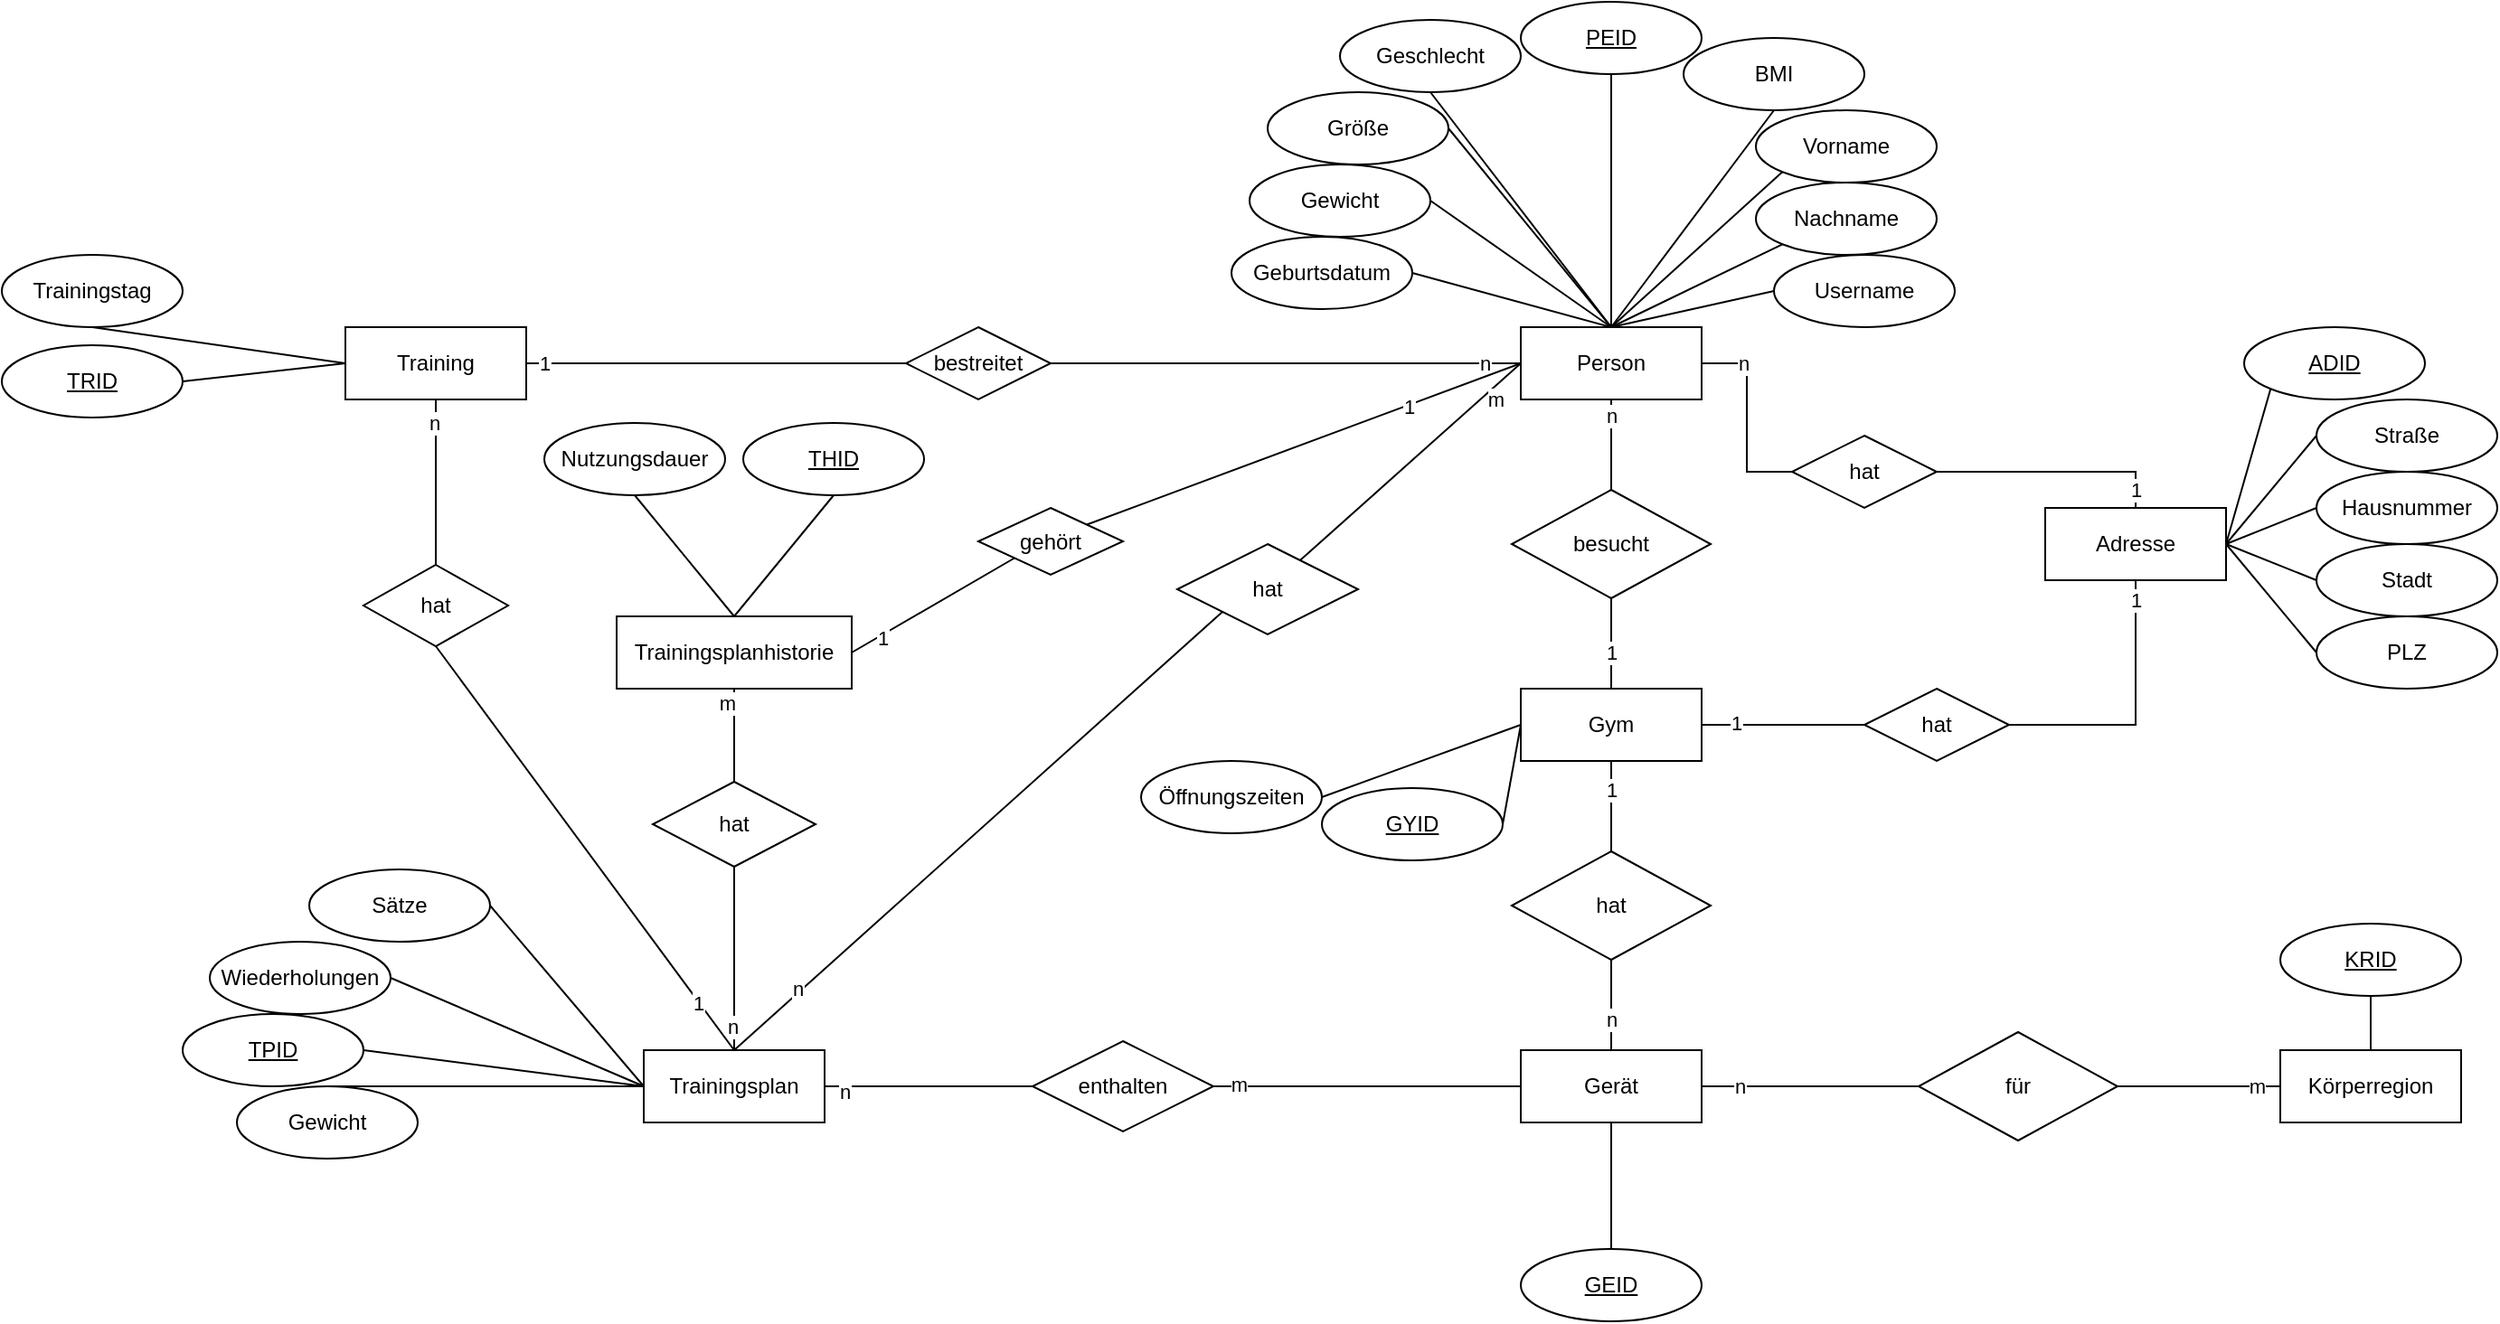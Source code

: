 <mxfile version="19.0.3" type="device"><diagram id="R2lEEEUBdFMjLlhIrx00" name="Page-1"><mxGraphModel dx="2525" dy="1131" grid="1" gridSize="10" guides="1" tooltips="1" connect="1" arrows="1" fold="1" page="1" pageScale="1" pageWidth="850" pageHeight="1100" math="0" shadow="0" extFonts="Permanent Marker^https://fonts.googleapis.com/css?family=Permanent+Marker"><root><mxCell id="0"/><mxCell id="1" parent="0"/><mxCell id="wEIFyuLLMiBeDVuU5zox-15" style="edgeStyle=orthogonalEdgeStyle;rounded=0;orthogonalLoop=1;jettySize=auto;html=1;exitX=0.5;exitY=1;exitDx=0;exitDy=0;entryX=0.5;entryY=0;entryDx=0;entryDy=0;endArrow=none;endFill=0;" parent="1" source="wEIFyuLLMiBeDVuU5zox-1" target="wEIFyuLLMiBeDVuU5zox-14" edge="1"><mxGeometry relative="1" as="geometry"><Array as="points"><mxPoint x="350" y="320"/><mxPoint x="350" y="320"/></Array></mxGeometry></mxCell><mxCell id="wEIFyuLLMiBeDVuU5zox-53" value="n" style="edgeLabel;html=1;align=center;verticalAlign=middle;resizable=0;points=[];" parent="wEIFyuLLMiBeDVuU5zox-15" vertex="1" connectable="0"><mxGeometry x="-0.78" y="1" relative="1" as="geometry"><mxPoint x="-1" y="3" as="offset"/></mxGeometry></mxCell><mxCell id="wEIFyuLLMiBeDVuU5zox-121" style="edgeStyle=none;rounded=0;orthogonalLoop=1;jettySize=auto;html=1;exitX=0;exitY=0.5;exitDx=0;exitDy=0;entryX=1;entryY=0.5;entryDx=0;entryDy=0;endArrow=none;endFill=0;" parent="1" source="wEIFyuLLMiBeDVuU5zox-1" target="wEIFyuLLMiBeDVuU5zox-120" edge="1"><mxGeometry relative="1" as="geometry"/></mxCell><mxCell id="wEIFyuLLMiBeDVuU5zox-124" value="n" style="edgeLabel;html=1;align=center;verticalAlign=middle;resizable=0;points=[];" parent="wEIFyuLLMiBeDVuU5zox-121" vertex="1" connectable="0"><mxGeometry x="-0.509" y="4" relative="1" as="geometry"><mxPoint x="44" y="-4" as="offset"/></mxGeometry></mxCell><mxCell id="-SJj57JJTZvG0uuW9S7T-10" style="edgeStyle=none;rounded=0;orthogonalLoop=1;jettySize=auto;html=1;exitX=0;exitY=0.5;exitDx=0;exitDy=0;endArrow=none;endFill=0;" parent="1" source="wEIFyuLLMiBeDVuU5zox-1" target="-SJj57JJTZvG0uuW9S7T-9" edge="1"><mxGeometry relative="1" as="geometry"/></mxCell><mxCell id="-SJj57JJTZvG0uuW9S7T-13" value="m" style="edgeLabel;html=1;align=center;verticalAlign=middle;resizable=0;points=[];" parent="-SJj57JJTZvG0uuW9S7T-10" vertex="1" connectable="0"><mxGeometry x="-0.708" y="5" relative="1" as="geometry"><mxPoint as="offset"/></mxGeometry></mxCell><mxCell id="wEIFyuLLMiBeDVuU5zox-1" value="Person" style="whiteSpace=wrap;html=1;align=center;" parent="1" vertex="1"><mxGeometry x="300" y="240" width="100" height="40" as="geometry"/></mxCell><mxCell id="wEIFyuLLMiBeDVuU5zox-24" style="edgeStyle=orthogonalEdgeStyle;rounded=0;orthogonalLoop=1;jettySize=auto;html=1;exitX=0.5;exitY=1;exitDx=0;exitDy=0;entryX=0.5;entryY=0;entryDx=0;entryDy=0;endArrow=none;endFill=0;" parent="1" source="wEIFyuLLMiBeDVuU5zox-2" target="wEIFyuLLMiBeDVuU5zox-23" edge="1"><mxGeometry relative="1" as="geometry"><Array as="points"><mxPoint x="350" y="500"/><mxPoint x="350" y="500"/></Array></mxGeometry></mxCell><mxCell id="wEIFyuLLMiBeDVuU5zox-55" value="1" style="edgeLabel;html=1;align=center;verticalAlign=middle;resizable=0;points=[];" parent="wEIFyuLLMiBeDVuU5zox-24" vertex="1" connectable="0"><mxGeometry x="-0.377" y="1" relative="1" as="geometry"><mxPoint x="-1" as="offset"/></mxGeometry></mxCell><mxCell id="wEIFyuLLMiBeDVuU5zox-2" value="Gym" style="whiteSpace=wrap;html=1;align=center;" parent="1" vertex="1"><mxGeometry x="300" y="440" width="100" height="40" as="geometry"/></mxCell><mxCell id="wEIFyuLLMiBeDVuU5zox-27" style="edgeStyle=orthogonalEdgeStyle;rounded=0;orthogonalLoop=1;jettySize=auto;html=1;exitX=1;exitY=0.5;exitDx=0;exitDy=0;endArrow=none;endFill=0;" parent="1" source="wEIFyuLLMiBeDVuU5zox-3" target="wEIFyuLLMiBeDVuU5zox-26" edge="1"><mxGeometry relative="1" as="geometry"/></mxCell><mxCell id="wEIFyuLLMiBeDVuU5zox-57" value="n" style="edgeLabel;html=1;align=center;verticalAlign=middle;resizable=0;points=[];" parent="wEIFyuLLMiBeDVuU5zox-27" vertex="1" connectable="0"><mxGeometry x="-0.649" relative="1" as="geometry"><mxPoint as="offset"/></mxGeometry></mxCell><mxCell id="wEIFyuLLMiBeDVuU5zox-3" value="Gerät" style="whiteSpace=wrap;html=1;align=center;" parent="1" vertex="1"><mxGeometry x="300" y="640" width="100" height="40" as="geometry"/></mxCell><mxCell id="wEIFyuLLMiBeDVuU5zox-4" value="Adresse" style="whiteSpace=wrap;html=1;align=center;" parent="1" vertex="1"><mxGeometry x="590" y="340" width="100" height="40" as="geometry"/></mxCell><mxCell id="wEIFyuLLMiBeDVuU5zox-5" value="Körperregion" style="whiteSpace=wrap;html=1;align=center;" parent="1" vertex="1"><mxGeometry x="720" y="640" width="100" height="40" as="geometry"/></mxCell><mxCell id="wEIFyuLLMiBeDVuU5zox-68" style="edgeStyle=none;rounded=0;orthogonalLoop=1;jettySize=auto;html=1;exitX=0.5;exitY=1;exitDx=0;exitDy=0;endArrow=none;endFill=0;" parent="1" source="wEIFyuLLMiBeDVuU5zox-6" edge="1"><mxGeometry relative="1" as="geometry"><mxPoint x="350" y="240" as="targetPoint"/></mxGeometry></mxCell><mxCell id="wEIFyuLLMiBeDVuU5zox-6" value="Geschlecht" style="ellipse;whiteSpace=wrap;html=1;align=center;" parent="1" vertex="1"><mxGeometry x="200" y="70" width="100" height="40" as="geometry"/></mxCell><mxCell id="wEIFyuLLMiBeDVuU5zox-65" style="edgeStyle=none;rounded=0;orthogonalLoop=1;jettySize=auto;html=1;exitX=1;exitY=0.5;exitDx=0;exitDy=0;entryX=0.5;entryY=0;entryDx=0;entryDy=0;endArrow=none;endFill=0;" parent="1" source="wEIFyuLLMiBeDVuU5zox-7" target="wEIFyuLLMiBeDVuU5zox-1" edge="1"><mxGeometry relative="1" as="geometry"/></mxCell><mxCell id="wEIFyuLLMiBeDVuU5zox-7" value="Geburtsdatum" style="ellipse;whiteSpace=wrap;html=1;align=center;" parent="1" vertex="1"><mxGeometry x="140" y="190" width="100" height="40" as="geometry"/></mxCell><mxCell id="wEIFyuLLMiBeDVuU5zox-66" style="edgeStyle=none;rounded=0;orthogonalLoop=1;jettySize=auto;html=1;exitX=1;exitY=0.5;exitDx=0;exitDy=0;endArrow=none;endFill=0;" parent="1" source="wEIFyuLLMiBeDVuU5zox-8" edge="1"><mxGeometry relative="1" as="geometry"><mxPoint x="350" y="240" as="targetPoint"/></mxGeometry></mxCell><mxCell id="wEIFyuLLMiBeDVuU5zox-8" value="Gewicht" style="ellipse;whiteSpace=wrap;html=1;align=center;" parent="1" vertex="1"><mxGeometry x="150" y="150" width="100" height="40" as="geometry"/></mxCell><mxCell id="wEIFyuLLMiBeDVuU5zox-67" style="edgeStyle=none;rounded=0;orthogonalLoop=1;jettySize=auto;html=1;exitX=1;exitY=0.5;exitDx=0;exitDy=0;endArrow=none;endFill=0;" parent="1" source="wEIFyuLLMiBeDVuU5zox-9" edge="1"><mxGeometry relative="1" as="geometry"><mxPoint x="350" y="240" as="targetPoint"/></mxGeometry></mxCell><mxCell id="wEIFyuLLMiBeDVuU5zox-9" value="Größe" style="ellipse;whiteSpace=wrap;html=1;align=center;" parent="1" vertex="1"><mxGeometry x="160" y="110" width="100" height="40" as="geometry"/></mxCell><mxCell id="wEIFyuLLMiBeDVuU5zox-69" style="edgeStyle=none;rounded=0;orthogonalLoop=1;jettySize=auto;html=1;exitX=0.5;exitY=1;exitDx=0;exitDy=0;endArrow=none;endFill=0;" parent="1" source="wEIFyuLLMiBeDVuU5zox-10" edge="1"><mxGeometry relative="1" as="geometry"><mxPoint x="350" y="240" as="targetPoint"/></mxGeometry></mxCell><mxCell id="wEIFyuLLMiBeDVuU5zox-10" value="BMI" style="ellipse;whiteSpace=wrap;html=1;align=center;" parent="1" vertex="1"><mxGeometry x="390" y="80" width="100" height="40" as="geometry"/></mxCell><mxCell id="wEIFyuLLMiBeDVuU5zox-72" style="edgeStyle=none;rounded=0;orthogonalLoop=1;jettySize=auto;html=1;exitX=0;exitY=0.5;exitDx=0;exitDy=0;entryX=0.5;entryY=0;entryDx=0;entryDy=0;endArrow=none;endFill=0;" parent="1" source="wEIFyuLLMiBeDVuU5zox-11" target="wEIFyuLLMiBeDVuU5zox-1" edge="1"><mxGeometry relative="1" as="geometry"/></mxCell><mxCell id="wEIFyuLLMiBeDVuU5zox-11" value="Username" style="ellipse;whiteSpace=wrap;html=1;align=center;" parent="1" vertex="1"><mxGeometry x="440" y="200" width="100" height="40" as="geometry"/></mxCell><mxCell id="wEIFyuLLMiBeDVuU5zox-71" style="edgeStyle=none;rounded=0;orthogonalLoop=1;jettySize=auto;html=1;exitX=0;exitY=1;exitDx=0;exitDy=0;endArrow=none;endFill=0;" parent="1" source="wEIFyuLLMiBeDVuU5zox-12" edge="1"><mxGeometry relative="1" as="geometry"><mxPoint x="350" y="240" as="targetPoint"/></mxGeometry></mxCell><mxCell id="wEIFyuLLMiBeDVuU5zox-12" value="Nachname" style="ellipse;whiteSpace=wrap;html=1;align=center;" parent="1" vertex="1"><mxGeometry x="430" y="160" width="100" height="40" as="geometry"/></mxCell><mxCell id="wEIFyuLLMiBeDVuU5zox-70" style="edgeStyle=none;rounded=0;orthogonalLoop=1;jettySize=auto;html=1;exitX=0;exitY=1;exitDx=0;exitDy=0;endArrow=none;endFill=0;" parent="1" source="wEIFyuLLMiBeDVuU5zox-13" edge="1"><mxGeometry relative="1" as="geometry"><mxPoint x="350" y="240" as="targetPoint"/></mxGeometry></mxCell><mxCell id="wEIFyuLLMiBeDVuU5zox-13" value="Vorname" style="ellipse;whiteSpace=wrap;html=1;align=center;" parent="1" vertex="1"><mxGeometry x="430" y="120" width="100" height="40" as="geometry"/></mxCell><mxCell id="wEIFyuLLMiBeDVuU5zox-16" style="edgeStyle=orthogonalEdgeStyle;rounded=0;orthogonalLoop=1;jettySize=auto;html=1;exitX=0.5;exitY=1;exitDx=0;exitDy=0;entryX=0.5;entryY=0;entryDx=0;entryDy=0;endArrow=none;endFill=0;" parent="1" source="wEIFyuLLMiBeDVuU5zox-14" target="wEIFyuLLMiBeDVuU5zox-2" edge="1"><mxGeometry relative="1" as="geometry"><Array as="points"><mxPoint x="350" y="400"/><mxPoint x="350" y="400"/></Array></mxGeometry></mxCell><mxCell id="wEIFyuLLMiBeDVuU5zox-54" value="1" style="edgeLabel;html=1;align=center;verticalAlign=middle;resizable=0;points=[];" parent="wEIFyuLLMiBeDVuU5zox-16" vertex="1" connectable="0"><mxGeometry x="0.703" y="-1" relative="1" as="geometry"><mxPoint x="1" y="-13" as="offset"/></mxGeometry></mxCell><mxCell id="wEIFyuLLMiBeDVuU5zox-14" value="besucht" style="shape=rhombus;perimeter=rhombusPerimeter;whiteSpace=wrap;html=1;align=center;" parent="1" vertex="1"><mxGeometry x="295" y="330" width="110" height="60" as="geometry"/></mxCell><mxCell id="wEIFyuLLMiBeDVuU5zox-18" style="edgeStyle=orthogonalEdgeStyle;rounded=0;orthogonalLoop=1;jettySize=auto;html=1;exitX=1;exitY=0.5;exitDx=0;exitDy=0;entryX=0.5;entryY=0;entryDx=0;entryDy=0;endArrow=none;endFill=0;" parent="1" source="wEIFyuLLMiBeDVuU5zox-17" target="wEIFyuLLMiBeDVuU5zox-4" edge="1"><mxGeometry relative="1" as="geometry"/></mxCell><mxCell id="wEIFyuLLMiBeDVuU5zox-51" value="1" style="edgeLabel;html=1;align=center;verticalAlign=middle;resizable=0;points=[];" parent="wEIFyuLLMiBeDVuU5zox-18" vertex="1" connectable="0"><mxGeometry x="0.538" relative="1" as="geometry"><mxPoint x="10" y="10" as="offset"/></mxGeometry></mxCell><mxCell id="wEIFyuLLMiBeDVuU5zox-19" style="edgeStyle=orthogonalEdgeStyle;rounded=0;orthogonalLoop=1;jettySize=auto;html=1;exitX=0;exitY=0.5;exitDx=0;exitDy=0;entryX=1;entryY=0.5;entryDx=0;entryDy=0;endArrow=none;endFill=0;" parent="1" source="wEIFyuLLMiBeDVuU5zox-17" target="wEIFyuLLMiBeDVuU5zox-1" edge="1"><mxGeometry relative="1" as="geometry"/></mxCell><mxCell id="wEIFyuLLMiBeDVuU5zox-50" value="n" style="edgeLabel;html=1;align=center;verticalAlign=middle;resizable=0;points=[];" parent="wEIFyuLLMiBeDVuU5zox-19" vertex="1" connectable="0"><mxGeometry x="0.592" relative="1" as="geometry"><mxPoint as="offset"/></mxGeometry></mxCell><mxCell id="wEIFyuLLMiBeDVuU5zox-17" value="hat" style="shape=rhombus;perimeter=rhombusPerimeter;whiteSpace=wrap;html=1;align=center;" parent="1" vertex="1"><mxGeometry x="450" y="300" width="80" height="40" as="geometry"/></mxCell><mxCell id="wEIFyuLLMiBeDVuU5zox-21" style="edgeStyle=orthogonalEdgeStyle;rounded=0;orthogonalLoop=1;jettySize=auto;html=1;exitX=0;exitY=0.5;exitDx=0;exitDy=0;entryX=1;entryY=0.5;entryDx=0;entryDy=0;endArrow=none;endFill=0;" parent="1" source="wEIFyuLLMiBeDVuU5zox-20" target="wEIFyuLLMiBeDVuU5zox-2" edge="1"><mxGeometry relative="1" as="geometry"/></mxCell><mxCell id="wEIFyuLLMiBeDVuU5zox-48" value="1" style="edgeLabel;html=1;align=center;verticalAlign=middle;resizable=0;points=[];" parent="wEIFyuLLMiBeDVuU5zox-21" vertex="1" connectable="0"><mxGeometry x="0.592" y="-1" relative="1" as="geometry"><mxPoint as="offset"/></mxGeometry></mxCell><mxCell id="wEIFyuLLMiBeDVuU5zox-22" style="edgeStyle=orthogonalEdgeStyle;rounded=0;orthogonalLoop=1;jettySize=auto;html=1;exitX=1;exitY=0.5;exitDx=0;exitDy=0;entryX=0.5;entryY=1;entryDx=0;entryDy=0;endArrow=none;endFill=0;" parent="1" source="wEIFyuLLMiBeDVuU5zox-20" target="wEIFyuLLMiBeDVuU5zox-4" edge="1"><mxGeometry relative="1" as="geometry"/></mxCell><mxCell id="wEIFyuLLMiBeDVuU5zox-49" value="1" style="edgeLabel;html=1;align=center;verticalAlign=middle;resizable=0;points=[];" parent="wEIFyuLLMiBeDVuU5zox-22" vertex="1" connectable="0"><mxGeometry x="0.634" relative="1" as="geometry"><mxPoint y="-17" as="offset"/></mxGeometry></mxCell><mxCell id="wEIFyuLLMiBeDVuU5zox-20" value="hat" style="shape=rhombus;perimeter=rhombusPerimeter;whiteSpace=wrap;html=1;align=center;" parent="1" vertex="1"><mxGeometry x="490" y="440" width="80" height="40" as="geometry"/></mxCell><mxCell id="wEIFyuLLMiBeDVuU5zox-25" style="edgeStyle=orthogonalEdgeStyle;rounded=0;orthogonalLoop=1;jettySize=auto;html=1;exitX=0.5;exitY=1;exitDx=0;exitDy=0;entryX=0.5;entryY=0;entryDx=0;entryDy=0;endArrow=none;endFill=0;" parent="1" source="wEIFyuLLMiBeDVuU5zox-23" target="wEIFyuLLMiBeDVuU5zox-3" edge="1"><mxGeometry relative="1" as="geometry"><Array as="points"><mxPoint x="350" y="620"/><mxPoint x="350" y="620"/></Array></mxGeometry></mxCell><mxCell id="wEIFyuLLMiBeDVuU5zox-56" value="n" style="edgeLabel;html=1;align=center;verticalAlign=middle;resizable=0;points=[];" parent="wEIFyuLLMiBeDVuU5zox-25" vertex="1" connectable="0"><mxGeometry x="0.305" y="1" relative="1" as="geometry"><mxPoint x="-1" as="offset"/></mxGeometry></mxCell><mxCell id="wEIFyuLLMiBeDVuU5zox-23" value="hat" style="shape=rhombus;perimeter=rhombusPerimeter;whiteSpace=wrap;html=1;align=center;" parent="1" vertex="1"><mxGeometry x="295" y="530" width="110" height="60" as="geometry"/></mxCell><mxCell id="wEIFyuLLMiBeDVuU5zox-28" style="edgeStyle=orthogonalEdgeStyle;rounded=0;orthogonalLoop=1;jettySize=auto;html=1;exitX=1;exitY=0.5;exitDx=0;exitDy=0;entryX=0;entryY=0.5;entryDx=0;entryDy=0;endArrow=none;endFill=0;" parent="1" source="wEIFyuLLMiBeDVuU5zox-26" target="wEIFyuLLMiBeDVuU5zox-5" edge="1"><mxGeometry relative="1" as="geometry"/></mxCell><mxCell id="wEIFyuLLMiBeDVuU5zox-58" value="m" style="edgeLabel;html=1;align=center;verticalAlign=middle;resizable=0;points=[];" parent="wEIFyuLLMiBeDVuU5zox-28" vertex="1" connectable="0"><mxGeometry x="0.713" relative="1" as="geometry"><mxPoint as="offset"/></mxGeometry></mxCell><mxCell id="wEIFyuLLMiBeDVuU5zox-26" value="für" style="shape=rhombus;perimeter=rhombusPerimeter;whiteSpace=wrap;html=1;align=center;" parent="1" vertex="1"><mxGeometry x="520" y="630" width="110" height="60" as="geometry"/></mxCell><mxCell id="wEIFyuLLMiBeDVuU5zox-64" style="edgeStyle=none;rounded=0;orthogonalLoop=1;jettySize=auto;html=1;exitX=0;exitY=0.5;exitDx=0;exitDy=0;endArrow=none;endFill=0;" parent="1" source="wEIFyuLLMiBeDVuU5zox-40" edge="1"><mxGeometry relative="1" as="geometry"><mxPoint x="690" y="360.0" as="targetPoint"/></mxGeometry></mxCell><mxCell id="wEIFyuLLMiBeDVuU5zox-40" value="Straße" style="ellipse;whiteSpace=wrap;html=1;align=center;" parent="1" vertex="1"><mxGeometry x="740" y="280" width="100" height="40" as="geometry"/></mxCell><mxCell id="wEIFyuLLMiBeDVuU5zox-61" style="edgeStyle=none;rounded=0;orthogonalLoop=1;jettySize=auto;html=1;exitX=0;exitY=0.5;exitDx=0;exitDy=0;entryX=1;entryY=0.5;entryDx=0;entryDy=0;endArrow=none;endFill=0;" parent="1" source="wEIFyuLLMiBeDVuU5zox-41" edge="1"><mxGeometry relative="1" as="geometry"><mxPoint x="690" y="360" as="targetPoint"/></mxGeometry></mxCell><mxCell id="wEIFyuLLMiBeDVuU5zox-41" value="Hausnummer" style="ellipse;whiteSpace=wrap;html=1;align=center;" parent="1" vertex="1"><mxGeometry x="740" y="320" width="100" height="40" as="geometry"/></mxCell><mxCell id="wEIFyuLLMiBeDVuU5zox-62" style="edgeStyle=none;rounded=0;orthogonalLoop=1;jettySize=auto;html=1;exitX=0;exitY=0.5;exitDx=0;exitDy=0;endArrow=none;endFill=0;" parent="1" source="wEIFyuLLMiBeDVuU5zox-42" edge="1"><mxGeometry relative="1" as="geometry"><mxPoint x="690" y="360.0" as="targetPoint"/></mxGeometry></mxCell><mxCell id="wEIFyuLLMiBeDVuU5zox-42" value="Stadt" style="ellipse;whiteSpace=wrap;html=1;align=center;" parent="1" vertex="1"><mxGeometry x="740" y="360" width="100" height="40" as="geometry"/></mxCell><mxCell id="wEIFyuLLMiBeDVuU5zox-63" style="edgeStyle=none;rounded=0;orthogonalLoop=1;jettySize=auto;html=1;exitX=0;exitY=0.5;exitDx=0;exitDy=0;endArrow=none;endFill=0;" parent="1" source="wEIFyuLLMiBeDVuU5zox-43" edge="1"><mxGeometry relative="1" as="geometry"><mxPoint x="690" y="360.0" as="targetPoint"/></mxGeometry></mxCell><mxCell id="wEIFyuLLMiBeDVuU5zox-43" value="PLZ" style="ellipse;whiteSpace=wrap;html=1;align=center;" parent="1" vertex="1"><mxGeometry x="740" y="400" width="100" height="40" as="geometry"/></mxCell><mxCell id="wEIFyuLLMiBeDVuU5zox-74" style="edgeStyle=none;rounded=0;orthogonalLoop=1;jettySize=auto;html=1;exitX=1;exitY=0.5;exitDx=0;exitDy=0;entryX=0;entryY=0.5;entryDx=0;entryDy=0;endArrow=none;endFill=0;" parent="1" source="wEIFyuLLMiBeDVuU5zox-73" target="wEIFyuLLMiBeDVuU5zox-2" edge="1"><mxGeometry relative="1" as="geometry"/></mxCell><mxCell id="wEIFyuLLMiBeDVuU5zox-73" value="Öffnungszeiten" style="ellipse;whiteSpace=wrap;html=1;align=center;" parent="1" vertex="1"><mxGeometry x="90" y="480" width="100" height="40" as="geometry"/></mxCell><mxCell id="wEIFyuLLMiBeDVuU5zox-80" style="edgeStyle=none;rounded=0;orthogonalLoop=1;jettySize=auto;html=1;exitX=0.5;exitY=1;exitDx=0;exitDy=0;endArrow=none;endFill=0;" parent="1" source="wEIFyuLLMiBeDVuU5zox-77" edge="1"><mxGeometry relative="1" as="geometry"><mxPoint x="350" y="240" as="targetPoint"/></mxGeometry></mxCell><mxCell id="wEIFyuLLMiBeDVuU5zox-77" value="PEID" style="ellipse;whiteSpace=wrap;html=1;align=center;fontStyle=4;" parent="1" vertex="1"><mxGeometry x="300" y="60" width="100" height="40" as="geometry"/></mxCell><mxCell id="wEIFyuLLMiBeDVuU5zox-79" style="edgeStyle=none;rounded=0;orthogonalLoop=1;jettySize=auto;html=1;exitX=0;exitY=1;exitDx=0;exitDy=0;endArrow=none;endFill=0;" parent="1" source="wEIFyuLLMiBeDVuU5zox-78" edge="1"><mxGeometry relative="1" as="geometry"><mxPoint x="690" y="360" as="targetPoint"/></mxGeometry></mxCell><mxCell id="wEIFyuLLMiBeDVuU5zox-78" value="ADID" style="ellipse;whiteSpace=wrap;html=1;align=center;fontStyle=4;" parent="1" vertex="1"><mxGeometry x="700" y="240" width="100" height="40" as="geometry"/></mxCell><mxCell id="KrOBq_XCXk3l5a9XNBFk-34" style="edgeStyle=none;rounded=0;orthogonalLoop=1;jettySize=auto;html=1;exitX=0.5;exitY=0;exitDx=0;exitDy=0;entryX=0.5;entryY=1;entryDx=0;entryDy=0;endArrow=none;endFill=0;" edge="1" parent="1" source="wEIFyuLLMiBeDVuU5zox-81" target="wEIFyuLLMiBeDVuU5zox-3"><mxGeometry relative="1" as="geometry"/></mxCell><mxCell id="wEIFyuLLMiBeDVuU5zox-81" value="GEID" style="ellipse;whiteSpace=wrap;html=1;align=center;fontStyle=4;" parent="1" vertex="1"><mxGeometry x="300" y="750" width="100" height="40" as="geometry"/></mxCell><mxCell id="wEIFyuLLMiBeDVuU5zox-84" style="edgeStyle=none;rounded=0;orthogonalLoop=1;jettySize=auto;html=1;exitX=0.5;exitY=1;exitDx=0;exitDy=0;endArrow=none;endFill=0;" parent="1" source="wEIFyuLLMiBeDVuU5zox-83" target="wEIFyuLLMiBeDVuU5zox-5" edge="1"><mxGeometry relative="1" as="geometry"/></mxCell><mxCell id="wEIFyuLLMiBeDVuU5zox-83" value="KRID" style="ellipse;whiteSpace=wrap;html=1;align=center;fontStyle=4;" parent="1" vertex="1"><mxGeometry x="720" y="570" width="100" height="40" as="geometry"/></mxCell><mxCell id="wEIFyuLLMiBeDVuU5zox-86" style="edgeStyle=none;rounded=0;orthogonalLoop=1;jettySize=auto;html=1;exitX=1;exitY=0.5;exitDx=0;exitDy=0;entryX=0;entryY=0.5;entryDx=0;entryDy=0;endArrow=none;endFill=0;" parent="1" source="wEIFyuLLMiBeDVuU5zox-85" target="wEIFyuLLMiBeDVuU5zox-2" edge="1"><mxGeometry relative="1" as="geometry"/></mxCell><mxCell id="wEIFyuLLMiBeDVuU5zox-85" value="GYID" style="ellipse;whiteSpace=wrap;html=1;align=center;fontStyle=4;" parent="1" vertex="1"><mxGeometry x="190" y="495" width="100" height="40" as="geometry"/></mxCell><mxCell id="KrOBq_XCXk3l5a9XNBFk-30" style="edgeStyle=none;rounded=0;orthogonalLoop=1;jettySize=auto;html=1;exitX=1;exitY=0.5;exitDx=0;exitDy=0;entryX=0;entryY=0.5;entryDx=0;entryDy=0;endArrow=none;endFill=0;" edge="1" parent="1" source="wEIFyuLLMiBeDVuU5zox-87" target="wEIFyuLLMiBeDVuU5zox-94"><mxGeometry relative="1" as="geometry"/></mxCell><mxCell id="KrOBq_XCXk3l5a9XNBFk-31" value="n" style="edgeLabel;html=1;align=center;verticalAlign=middle;resizable=0;points=[];" vertex="1" connectable="0" parent="KrOBq_XCXk3l5a9XNBFk-30"><mxGeometry x="-0.817" y="-3" relative="1" as="geometry"><mxPoint as="offset"/></mxGeometry></mxCell><mxCell id="KrOBq_XCXk3l5a9XNBFk-35" style="edgeStyle=none;rounded=0;orthogonalLoop=1;jettySize=auto;html=1;exitX=0.5;exitY=0;exitDx=0;exitDy=0;entryX=0.5;entryY=1;entryDx=0;entryDy=0;endArrow=none;endFill=0;" edge="1" parent="1" source="wEIFyuLLMiBeDVuU5zox-87" target="KrOBq_XCXk3l5a9XNBFk-21"><mxGeometry relative="1" as="geometry"/></mxCell><mxCell id="KrOBq_XCXk3l5a9XNBFk-37" value="n" style="edgeLabel;html=1;align=center;verticalAlign=middle;resizable=0;points=[];" vertex="1" connectable="0" parent="KrOBq_XCXk3l5a9XNBFk-35"><mxGeometry x="-0.732" y="1" relative="1" as="geometry"><mxPoint as="offset"/></mxGeometry></mxCell><mxCell id="wEIFyuLLMiBeDVuU5zox-87" value="Trainingsplan" style="whiteSpace=wrap;html=1;align=center;" parent="1" vertex="1"><mxGeometry x="-185" y="640" width="100" height="40" as="geometry"/></mxCell><mxCell id="KrOBq_XCXk3l5a9XNBFk-32" style="edgeStyle=none;rounded=0;orthogonalLoop=1;jettySize=auto;html=1;exitX=1;exitY=0.5;exitDx=0;exitDy=0;entryX=0;entryY=0.5;entryDx=0;entryDy=0;endArrow=none;endFill=0;" edge="1" parent="1" source="wEIFyuLLMiBeDVuU5zox-94" target="wEIFyuLLMiBeDVuU5zox-3"><mxGeometry relative="1" as="geometry"/></mxCell><mxCell id="KrOBq_XCXk3l5a9XNBFk-33" value="m" style="edgeLabel;html=1;align=center;verticalAlign=middle;resizable=0;points=[];" vertex="1" connectable="0" parent="KrOBq_XCXk3l5a9XNBFk-32"><mxGeometry x="-0.834" y="1" relative="1" as="geometry"><mxPoint as="offset"/></mxGeometry></mxCell><mxCell id="wEIFyuLLMiBeDVuU5zox-94" value="enthalten" style="shape=rhombus;perimeter=rhombusPerimeter;whiteSpace=wrap;html=1;align=center;" parent="1" vertex="1"><mxGeometry x="30" y="635" width="100" height="50" as="geometry"/></mxCell><mxCell id="wEIFyuLLMiBeDVuU5zox-104" style="edgeStyle=none;rounded=0;orthogonalLoop=1;jettySize=auto;html=1;exitX=1;exitY=0.5;exitDx=0;exitDy=0;entryX=0;entryY=0.5;entryDx=0;entryDy=0;endArrow=none;endFill=0;" parent="1" source="wEIFyuLLMiBeDVuU5zox-102" target="wEIFyuLLMiBeDVuU5zox-87" edge="1"><mxGeometry relative="1" as="geometry"/></mxCell><mxCell id="wEIFyuLLMiBeDVuU5zox-102" value="Sätze" style="ellipse;whiteSpace=wrap;html=1;align=center;" parent="1" vertex="1"><mxGeometry x="-370" y="540" width="100" height="40" as="geometry"/></mxCell><mxCell id="wEIFyuLLMiBeDVuU5zox-105" style="edgeStyle=none;rounded=0;orthogonalLoop=1;jettySize=auto;html=1;exitX=1;exitY=0.5;exitDx=0;exitDy=0;endArrow=none;endFill=0;entryX=0;entryY=0.5;entryDx=0;entryDy=0;" parent="1" source="wEIFyuLLMiBeDVuU5zox-103" edge="1" target="wEIFyuLLMiBeDVuU5zox-87"><mxGeometry relative="1" as="geometry"><mxPoint x="-30" y="525" as="targetPoint"/></mxGeometry></mxCell><mxCell id="wEIFyuLLMiBeDVuU5zox-103" value="Wiederholungen" style="ellipse;whiteSpace=wrap;html=1;align=center;" parent="1" vertex="1"><mxGeometry x="-425" y="580" width="100" height="40" as="geometry"/></mxCell><mxCell id="wEIFyuLLMiBeDVuU5zox-107" style="edgeStyle=none;rounded=0;orthogonalLoop=1;jettySize=auto;html=1;exitX=1;exitY=0.5;exitDx=0;exitDy=0;endArrow=none;endFill=0;entryX=0;entryY=0.5;entryDx=0;entryDy=0;" parent="1" source="wEIFyuLLMiBeDVuU5zox-106" edge="1" target="wEIFyuLLMiBeDVuU5zox-87"><mxGeometry relative="1" as="geometry"><mxPoint x="-30" y="525" as="targetPoint"/></mxGeometry></mxCell><mxCell id="wEIFyuLLMiBeDVuU5zox-106" value="TPID" style="ellipse;whiteSpace=wrap;html=1;align=center;fontStyle=4;" parent="1" vertex="1"><mxGeometry x="-440" y="620" width="100" height="40" as="geometry"/></mxCell><mxCell id="wEIFyuLLMiBeDVuU5zox-114" value="Training" style="whiteSpace=wrap;html=1;align=center;" parent="1" vertex="1"><mxGeometry x="-350" y="240" width="100" height="40" as="geometry"/></mxCell><mxCell id="wEIFyuLLMiBeDVuU5zox-122" style="edgeStyle=none;rounded=0;orthogonalLoop=1;jettySize=auto;html=1;exitX=0;exitY=0.5;exitDx=0;exitDy=0;entryX=1;entryY=0.5;entryDx=0;entryDy=0;endArrow=none;endFill=0;" parent="1" source="wEIFyuLLMiBeDVuU5zox-120" target="wEIFyuLLMiBeDVuU5zox-114" edge="1"><mxGeometry relative="1" as="geometry"/></mxCell><mxCell id="wEIFyuLLMiBeDVuU5zox-123" value="1" style="edgeLabel;html=1;align=center;verticalAlign=middle;resizable=0;points=[];" parent="wEIFyuLLMiBeDVuU5zox-122" vertex="1" connectable="0"><mxGeometry x="0.515" y="3" relative="1" as="geometry"><mxPoint x="-41" y="-3" as="offset"/></mxGeometry></mxCell><mxCell id="wEIFyuLLMiBeDVuU5zox-120" value="bestreitet" style="shape=rhombus;perimeter=rhombusPerimeter;whiteSpace=wrap;html=1;align=center;" parent="1" vertex="1"><mxGeometry x="-40" y="240" width="80" height="40" as="geometry"/></mxCell><mxCell id="3" style="edgeStyle=none;html=1;exitX=1;exitY=0.5;exitDx=0;exitDy=0;entryX=0;entryY=0.5;entryDx=0;entryDy=0;endArrow=none;endFill=0;" parent="1" source="2" target="wEIFyuLLMiBeDVuU5zox-114" edge="1"><mxGeometry relative="1" as="geometry"/></mxCell><mxCell id="2" value="TRID" style="ellipse;whiteSpace=wrap;html=1;align=center;fontStyle=4;" parent="1" vertex="1"><mxGeometry x="-540" y="250" width="100" height="40" as="geometry"/></mxCell><mxCell id="5" style="edgeStyle=none;html=1;exitX=0.5;exitY=0;exitDx=0;exitDy=0;entryX=0;entryY=0.5;entryDx=0;entryDy=0;endArrow=none;endFill=0;" parent="1" source="4" target="wEIFyuLLMiBeDVuU5zox-87" edge="1"><mxGeometry relative="1" as="geometry"/></mxCell><mxCell id="4" value="Gewicht" style="ellipse;whiteSpace=wrap;html=1;align=center;" parent="1" vertex="1"><mxGeometry x="-410" y="660" width="100" height="40" as="geometry"/></mxCell><mxCell id="-SJj57JJTZvG0uuW9S7T-7" style="edgeStyle=none;rounded=0;orthogonalLoop=1;jettySize=auto;html=1;exitX=0.5;exitY=1;exitDx=0;exitDy=0;endArrow=none;endFill=0;entryX=0;entryY=0.5;entryDx=0;entryDy=0;" parent="1" source="-SJj57JJTZvG0uuW9S7T-5" edge="1" target="wEIFyuLLMiBeDVuU5zox-114"><mxGeometry relative="1" as="geometry"><mxPoint x="-170" y="240.0" as="targetPoint"/></mxGeometry></mxCell><mxCell id="-SJj57JJTZvG0uuW9S7T-5" value="Trainingstag" style="ellipse;whiteSpace=wrap;html=1;align=center;" parent="1" vertex="1"><mxGeometry x="-540" y="200" width="100" height="40" as="geometry"/></mxCell><mxCell id="-SJj57JJTZvG0uuW9S7T-11" style="edgeStyle=none;rounded=0;orthogonalLoop=1;jettySize=auto;html=1;exitX=0;exitY=1;exitDx=0;exitDy=0;entryX=0.5;entryY=0;entryDx=0;entryDy=0;endArrow=none;endFill=0;" parent="1" source="-SJj57JJTZvG0uuW9S7T-9" target="wEIFyuLLMiBeDVuU5zox-87" edge="1"><mxGeometry relative="1" as="geometry"/></mxCell><mxCell id="-SJj57JJTZvG0uuW9S7T-12" value="n" style="edgeLabel;html=1;align=center;verticalAlign=middle;resizable=0;points=[];" parent="-SJj57JJTZvG0uuW9S7T-11" vertex="1" connectable="0"><mxGeometry x="0.727" y="-1" relative="1" as="geometry"><mxPoint x="-1" as="offset"/></mxGeometry></mxCell><mxCell id="-SJj57JJTZvG0uuW9S7T-9" value="hat" style="shape=rhombus;perimeter=rhombusPerimeter;whiteSpace=wrap;html=1;align=center;" parent="1" vertex="1"><mxGeometry x="110" y="360" width="100" height="50" as="geometry"/></mxCell><mxCell id="KrOBq_XCXk3l5a9XNBFk-26" style="edgeStyle=none;rounded=0;orthogonalLoop=1;jettySize=auto;html=1;exitX=1;exitY=0.5;exitDx=0;exitDy=0;entryX=0;entryY=1;entryDx=0;entryDy=0;endArrow=none;endFill=0;" edge="1" parent="1" source="KrOBq_XCXk3l5a9XNBFk-5" target="KrOBq_XCXk3l5a9XNBFk-16"><mxGeometry relative="1" as="geometry"/></mxCell><mxCell id="KrOBq_XCXk3l5a9XNBFk-27" value="1" style="edgeLabel;html=1;align=center;verticalAlign=middle;resizable=0;points=[];" vertex="1" connectable="0" parent="KrOBq_XCXk3l5a9XNBFk-26"><mxGeometry x="-0.639" y="-1" relative="1" as="geometry"><mxPoint as="offset"/></mxGeometry></mxCell><mxCell id="KrOBq_XCXk3l5a9XNBFk-5" value="Trainingsplanhistorie" style="whiteSpace=wrap;html=1;align=center;" vertex="1" parent="1"><mxGeometry x="-200" y="400" width="130" height="40" as="geometry"/></mxCell><mxCell id="KrOBq_XCXk3l5a9XNBFk-7" style="rounded=0;orthogonalLoop=1;jettySize=auto;html=1;exitX=0.5;exitY=1;exitDx=0;exitDy=0;entryX=0.5;entryY=0;entryDx=0;entryDy=0;endArrow=none;endFill=0;" edge="1" parent="1" source="KrOBq_XCXk3l5a9XNBFk-6" target="KrOBq_XCXk3l5a9XNBFk-5"><mxGeometry relative="1" as="geometry"/></mxCell><mxCell id="KrOBq_XCXk3l5a9XNBFk-6" value="THID" style="ellipse;whiteSpace=wrap;html=1;align=center;fontStyle=4;" vertex="1" parent="1"><mxGeometry x="-130" y="293" width="100" height="40" as="geometry"/></mxCell><mxCell id="KrOBq_XCXk3l5a9XNBFk-9" style="edgeStyle=none;rounded=0;orthogonalLoop=1;jettySize=auto;html=1;exitX=0.5;exitY=1;exitDx=0;exitDy=0;entryX=0.5;entryY=0;entryDx=0;entryDy=0;endArrow=none;endFill=0;" edge="1" parent="1" source="KrOBq_XCXk3l5a9XNBFk-8" target="KrOBq_XCXk3l5a9XNBFk-5"><mxGeometry relative="1" as="geometry"/></mxCell><mxCell id="KrOBq_XCXk3l5a9XNBFk-8" value="Nutzungsdauer" style="ellipse;whiteSpace=wrap;html=1;align=center;" vertex="1" parent="1"><mxGeometry x="-240" y="293" width="100" height="40" as="geometry"/></mxCell><mxCell id="KrOBq_XCXk3l5a9XNBFk-12" style="edgeStyle=none;rounded=0;orthogonalLoop=1;jettySize=auto;html=1;exitX=0.5;exitY=1;exitDx=0;exitDy=0;entryX=0.5;entryY=0;entryDx=0;entryDy=0;endArrow=none;endFill=0;" edge="1" parent="1" source="KrOBq_XCXk3l5a9XNBFk-11" target="wEIFyuLLMiBeDVuU5zox-87"><mxGeometry relative="1" as="geometry"/></mxCell><mxCell id="KrOBq_XCXk3l5a9XNBFk-14" value="1" style="edgeLabel;html=1;align=center;verticalAlign=middle;resizable=0;points=[];" vertex="1" connectable="0" parent="KrOBq_XCXk3l5a9XNBFk-12"><mxGeometry x="0.765" y="-1" relative="1" as="geometry"><mxPoint as="offset"/></mxGeometry></mxCell><mxCell id="KrOBq_XCXk3l5a9XNBFk-13" style="edgeStyle=none;rounded=0;orthogonalLoop=1;jettySize=auto;html=1;exitX=0.5;exitY=0;exitDx=0;exitDy=0;entryX=0.5;entryY=1;entryDx=0;entryDy=0;endArrow=none;endFill=0;" edge="1" parent="1" source="KrOBq_XCXk3l5a9XNBFk-11" target="wEIFyuLLMiBeDVuU5zox-114"><mxGeometry relative="1" as="geometry"/></mxCell><mxCell id="KrOBq_XCXk3l5a9XNBFk-15" value="n" style="edgeLabel;html=1;align=center;verticalAlign=middle;resizable=0;points=[];" vertex="1" connectable="0" parent="KrOBq_XCXk3l5a9XNBFk-13"><mxGeometry x="0.72" y="1" relative="1" as="geometry"><mxPoint as="offset"/></mxGeometry></mxCell><mxCell id="KrOBq_XCXk3l5a9XNBFk-11" value="hat" style="shape=rhombus;perimeter=rhombusPerimeter;whiteSpace=wrap;html=1;align=center;" vertex="1" parent="1"><mxGeometry x="-340" y="371.5" width="80" height="45" as="geometry"/></mxCell><mxCell id="KrOBq_XCXk3l5a9XNBFk-28" style="edgeStyle=none;rounded=0;orthogonalLoop=1;jettySize=auto;html=1;exitX=1;exitY=0;exitDx=0;exitDy=0;endArrow=none;endFill=0;" edge="1" parent="1" source="KrOBq_XCXk3l5a9XNBFk-16"><mxGeometry relative="1" as="geometry"><mxPoint x="300" y="260" as="targetPoint"/></mxGeometry></mxCell><mxCell id="KrOBq_XCXk3l5a9XNBFk-29" value="1" style="edgeLabel;html=1;align=center;verticalAlign=middle;resizable=0;points=[];" vertex="1" connectable="0" parent="KrOBq_XCXk3l5a9XNBFk-28"><mxGeometry x="0.48" y="-1" relative="1" as="geometry"><mxPoint as="offset"/></mxGeometry></mxCell><mxCell id="KrOBq_XCXk3l5a9XNBFk-16" value="gehört" style="shape=rhombus;perimeter=rhombusPerimeter;whiteSpace=wrap;html=1;align=center;" vertex="1" parent="1"><mxGeometry y="340" width="80" height="37" as="geometry"/></mxCell><mxCell id="KrOBq_XCXk3l5a9XNBFk-23" style="edgeStyle=none;rounded=0;orthogonalLoop=1;jettySize=auto;html=1;exitX=0.5;exitY=0;exitDx=0;exitDy=0;entryX=0.5;entryY=1;entryDx=0;entryDy=0;endArrow=none;endFill=0;" edge="1" parent="1" source="KrOBq_XCXk3l5a9XNBFk-21" target="KrOBq_XCXk3l5a9XNBFk-5"><mxGeometry relative="1" as="geometry"/></mxCell><mxCell id="KrOBq_XCXk3l5a9XNBFk-25" value="m" style="edgeLabel;html=1;align=center;verticalAlign=middle;resizable=0;points=[];" vertex="1" connectable="0" parent="KrOBq_XCXk3l5a9XNBFk-23"><mxGeometry x="0.711" y="4" relative="1" as="geometry"><mxPoint as="offset"/></mxGeometry></mxCell><mxCell id="KrOBq_XCXk3l5a9XNBFk-21" value="hat" style="shape=rhombus;perimeter=rhombusPerimeter;whiteSpace=wrap;html=1;align=center;" vertex="1" parent="1"><mxGeometry x="-180" y="491.5" width="90" height="47" as="geometry"/></mxCell></root></mxGraphModel></diagram></mxfile>